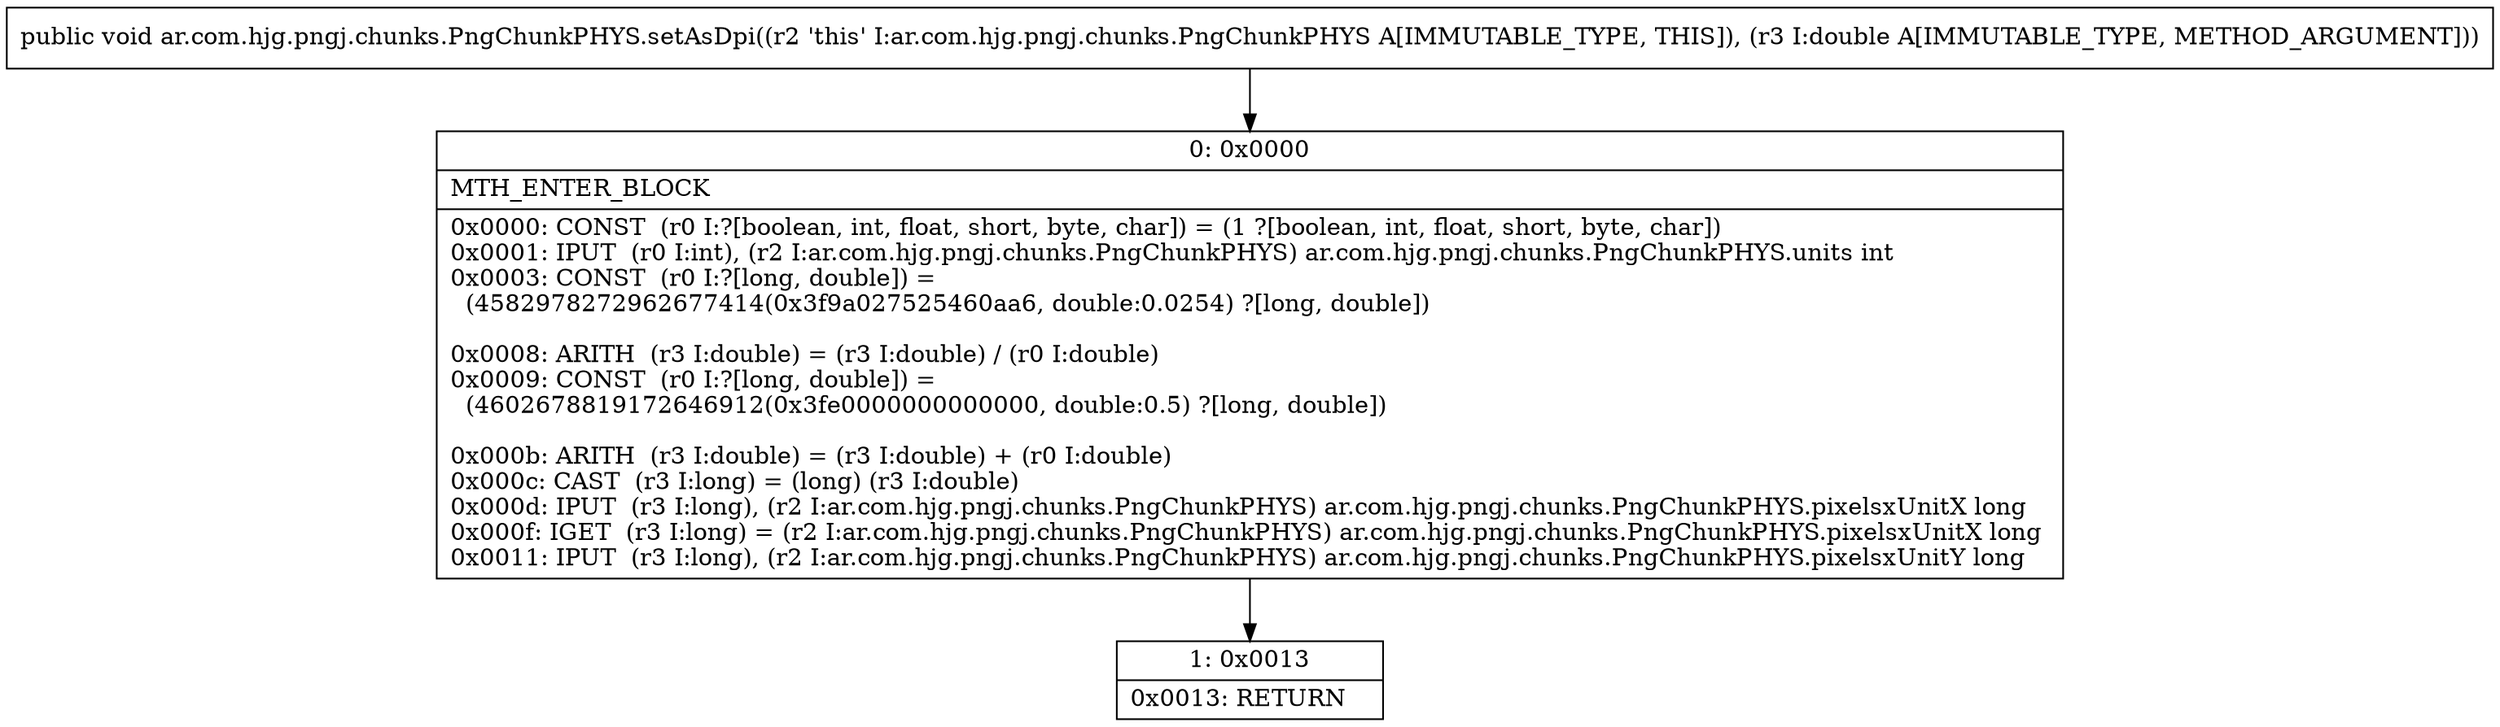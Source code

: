 digraph "CFG forar.com.hjg.pngj.chunks.PngChunkPHYS.setAsDpi(D)V" {
Node_0 [shape=record,label="{0\:\ 0x0000|MTH_ENTER_BLOCK\l|0x0000: CONST  (r0 I:?[boolean, int, float, short, byte, char]) = (1 ?[boolean, int, float, short, byte, char]) \l0x0001: IPUT  (r0 I:int), (r2 I:ar.com.hjg.pngj.chunks.PngChunkPHYS) ar.com.hjg.pngj.chunks.PngChunkPHYS.units int \l0x0003: CONST  (r0 I:?[long, double]) = \l  (4582978272962677414(0x3f9a027525460aa6, double:0.0254) ?[long, double])\l \l0x0008: ARITH  (r3 I:double) = (r3 I:double) \/ (r0 I:double) \l0x0009: CONST  (r0 I:?[long, double]) = \l  (4602678819172646912(0x3fe0000000000000, double:0.5) ?[long, double])\l \l0x000b: ARITH  (r3 I:double) = (r3 I:double) + (r0 I:double) \l0x000c: CAST  (r3 I:long) = (long) (r3 I:double) \l0x000d: IPUT  (r3 I:long), (r2 I:ar.com.hjg.pngj.chunks.PngChunkPHYS) ar.com.hjg.pngj.chunks.PngChunkPHYS.pixelsxUnitX long \l0x000f: IGET  (r3 I:long) = (r2 I:ar.com.hjg.pngj.chunks.PngChunkPHYS) ar.com.hjg.pngj.chunks.PngChunkPHYS.pixelsxUnitX long \l0x0011: IPUT  (r3 I:long), (r2 I:ar.com.hjg.pngj.chunks.PngChunkPHYS) ar.com.hjg.pngj.chunks.PngChunkPHYS.pixelsxUnitY long \l}"];
Node_1 [shape=record,label="{1\:\ 0x0013|0x0013: RETURN   \l}"];
MethodNode[shape=record,label="{public void ar.com.hjg.pngj.chunks.PngChunkPHYS.setAsDpi((r2 'this' I:ar.com.hjg.pngj.chunks.PngChunkPHYS A[IMMUTABLE_TYPE, THIS]), (r3 I:double A[IMMUTABLE_TYPE, METHOD_ARGUMENT])) }"];
MethodNode -> Node_0;
Node_0 -> Node_1;
}

